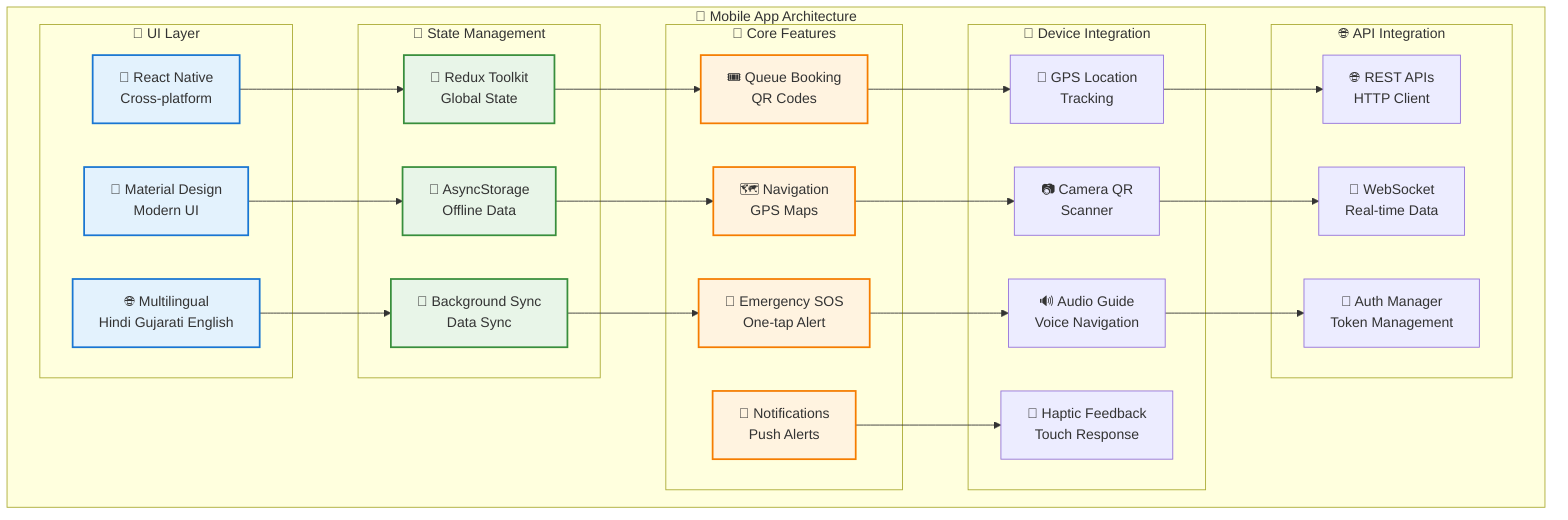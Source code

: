 graph TB
    subgraph "📱 Mobile App Architecture"
        subgraph "🎨 UI Layer"
            UI1[📱 React Native<br/>Cross-platform]
            UI2[🎨 Material Design<br/>Modern UI]
            UI3[🌐 Multilingual<br/>Hindi Gujarati English]
        end
        
        subgraph "🔄 State Management"
            SM1[🔄 Redux Toolkit<br/>Global State]
            SM2[💾 AsyncStorage<br/>Offline Data]
            SM3[🔄 Background Sync<br/>Data Sync]
        end
        
        subgraph "🚀 Core Features"
            CF1[🎟️ Queue Booking<br/>QR Codes]
            CF2[🗺️ Navigation<br/>GPS Maps]
            CF3[🚨 Emergency SOS<br/>One-tap Alert]
            CF4[📱 Notifications<br/>Push Alerts]
        end
        
        subgraph "📱 Device Integration"
            DI1[📍 GPS Location<br/>Tracking]
            DI2[📷 Camera QR<br/>Scanner]
            DI3[🔊 Audio Guide<br/>Voice Navigation]
            DI4[📳 Haptic Feedback<br/>Touch Response]
        end
        
        subgraph "🌐 API Integration"
            API1[🌐 REST APIs<br/>HTTP Client]
            API2[📡 WebSocket<br/>Real-time Data]
            API3[🔐 Auth Manager<br/>Token Management]
        end
    end
    
    UI1 --> SM1
    UI2 --> SM2
    UI3 --> SM3
    SM1 --> CF1
    SM2 --> CF2
    SM3 --> CF3
    CF1 --> DI1
    CF2 --> DI2
    CF3 --> DI3
    CF4 --> DI4
    DI1 --> API1
    DI2 --> API2
    DI3 --> API3
    
    style UI1 fill:#e3f2fd,stroke:#1976d2,stroke-width:2px
    style UI2 fill:#e3f2fd,stroke:#1976d2,stroke-width:2px
    style UI3 fill:#e3f2fd,stroke:#1976d2,stroke-width:2px
    style SM1 fill:#e8f5e8,stroke:#388e3c,stroke-width:2px
    style SM2 fill:#e8f5e8,stroke:#388e3c,stroke-width:2px
    style SM3 fill:#e8f5e8,stroke:#388e3c,stroke-width:2px
    style CF1 fill:#fff3e0,stroke:#f57c00,stroke-width:2px
    style CF2 fill:#fff3e0,stroke:#f57c00,stroke-width:2px
    style CF3 fill:#fff3e0,stroke:#f57c00,stroke-width:2px
    style CF4 fill:#fff3e0,stroke:#f57c00,stroke-width:2px